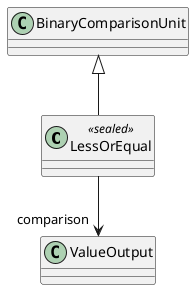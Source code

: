 @startuml
class LessOrEqual <<sealed>> {
}
BinaryComparisonUnit <|-- LessOrEqual
LessOrEqual --> "comparison" ValueOutput
@enduml
